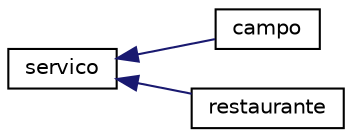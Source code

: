 digraph "Graphical Class Hierarchy"
{
  edge [fontname="Helvetica",fontsize="10",labelfontname="Helvetica",labelfontsize="10"];
  node [fontname="Helvetica",fontsize="10",shape=record];
  rankdir="LR";
  Node1 [label="servico",height=0.2,width=0.4,color="black", fillcolor="white", style="filled",URL="$classservico.html"];
  Node1 -> Node2 [dir="back",color="midnightblue",fontsize="10",style="solid",fontname="Helvetica"];
  Node2 [label="campo",height=0.2,width=0.4,color="black", fillcolor="white", style="filled",URL="$classcampo.html"];
  Node1 -> Node3 [dir="back",color="midnightblue",fontsize="10",style="solid",fontname="Helvetica"];
  Node3 [label="restaurante",height=0.2,width=0.4,color="black", fillcolor="white", style="filled",URL="$classrestaurante.html"];
}
